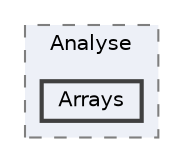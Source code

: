 digraph "lib/Analyse/Arrays"
{
 // LATEX_PDF_SIZE
  bgcolor="transparent";
  edge [fontname=Helvetica,fontsize=10,labelfontname=Helvetica,labelfontsize=10];
  node [fontname=Helvetica,fontsize=10,shape=box,height=0.2,width=0.4];
  compound=true
  subgraph clusterdir_7c4907a2a5f1a0aabf4fb26dde5b883c {
    graph [ bgcolor="#edf0f7", pencolor="grey50", label="Analyse", fontname=Helvetica,fontsize=10 style="filled,dashed", URL="dir_7c4907a2a5f1a0aabf4fb26dde5b883c.html",tooltip=""]
  dir_94eea9e301c5d43b028a346ce38e954d [label="Arrays", fillcolor="#edf0f7", color="grey25", style="filled,bold", URL="dir_94eea9e301c5d43b028a346ce38e954d.html",tooltip=""];
  }
}
